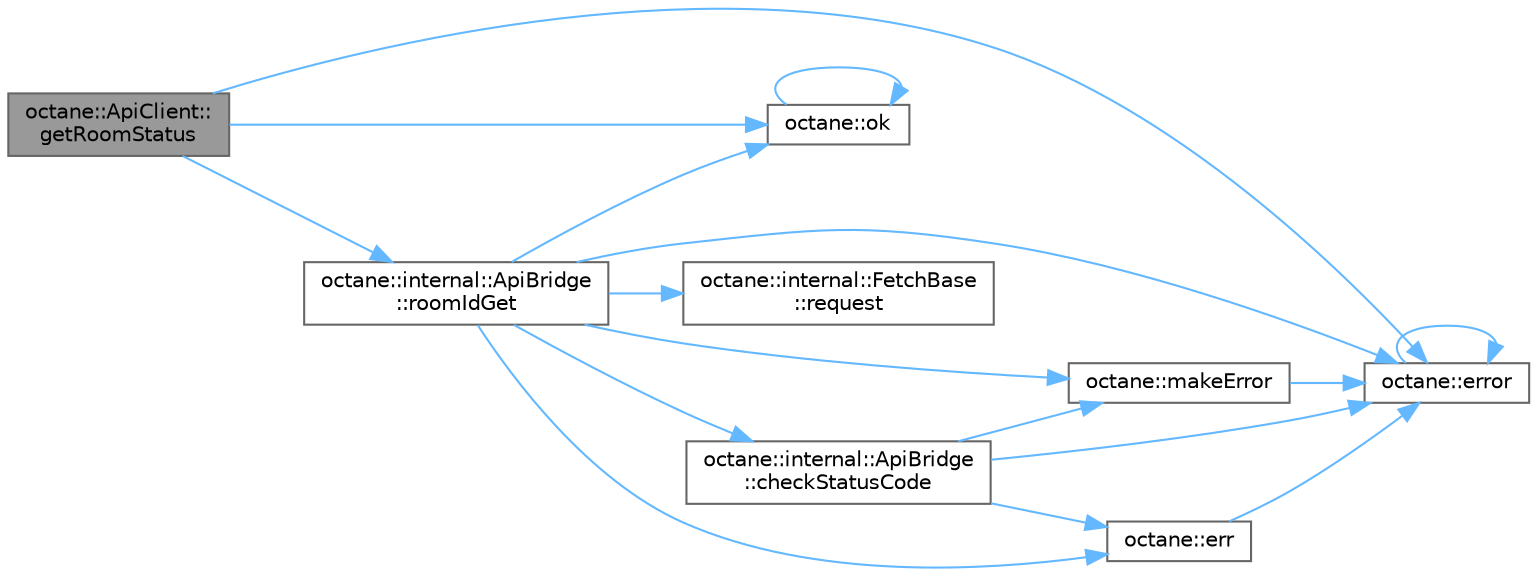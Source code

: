 digraph "octane::ApiClient::getRoomStatus"
{
 // LATEX_PDF_SIZE
  bgcolor="transparent";
  edge [fontname=Helvetica,fontsize=10,labelfontname=Helvetica,labelfontsize=10];
  node [fontname=Helvetica,fontsize=10,shape=box,height=0.2,width=0.4];
  rankdir="LR";
  Node1 [label="octane::ApiClient::\lgetRoomStatus",height=0.2,width=0.4,color="gray40", fillcolor="grey60", style="filled", fontcolor="black",tooltip="Get the room's status."];
  Node1 -> Node2 [color="steelblue1",style="solid"];
  Node2 [label="octane::error",height=0.2,width=0.4,color="grey40", fillcolor="white", style="filled",URL="$namespaceoctane.html#a11a1130b89597aa8ff1d5d8ca69d74ed",tooltip="Utility function used to construct quasi-normal state values."];
  Node2 -> Node2 [color="steelblue1",style="solid"];
  Node1 -> Node3 [color="steelblue1",style="solid"];
  Node3 [label="octane::ok",height=0.2,width=0.4,color="grey40", fillcolor="white", style="filled",URL="$namespaceoctane.html#a4278ebdd8868424048d63d57af2bc835",tooltip="Utitlity function used when the normal state type is _."];
  Node3 -> Node3 [color="steelblue1",style="solid"];
  Node1 -> Node4 [color="steelblue1",style="solid"];
  Node4 [label="octane::internal::ApiBridge\l::roomIdGet",height=0.2,width=0.4,color="grey40", fillcolor="white", style="filled",URL="$classoctane_1_1internal_1_1_api_bridge.html#afb7b22629f6212edad71b7289ddc6618",tooltip="use get method for /room/{id}"];
  Node4 -> Node5 [color="steelblue1",style="solid"];
  Node5 [label="octane::internal::ApiBridge\l::checkStatusCode",height=0.2,width=0.4,color="grey40", fillcolor="white", style="filled",URL="$classoctane_1_1internal_1_1_api_bridge.html#aaa70b8ad65c7537a11df3982d342b61f",tooltip="check if the given status code is 2xx"];
  Node5 -> Node6 [color="steelblue1",style="solid"];
  Node6 [label="octane::err",height=0.2,width=0.4,color="grey40", fillcolor="white", style="filled",URL="$namespaceoctane.html#a11bf84eb93d9625bf17de018e4491327",tooltip="Utility function to construct quasi-normal state values."];
  Node6 -> Node2 [color="steelblue1",style="solid"];
  Node5 -> Node2 [color="steelblue1",style="solid"];
  Node5 -> Node7 [color="steelblue1",style="solid"];
  Node7 [label="octane::makeError",height=0.2,width=0.4,color="grey40", fillcolor="white", style="filled",URL="$namespaceoctane.html#a508d9040da1bea287606313174f69cbc",tooltip="Utility function to create error response."];
  Node7 -> Node2 [color="steelblue1",style="solid"];
  Node4 -> Node6 [color="steelblue1",style="solid"];
  Node4 -> Node2 [color="steelblue1",style="solid"];
  Node4 -> Node7 [color="steelblue1",style="solid"];
  Node4 -> Node3 [color="steelblue1",style="solid"];
  Node4 -> Node8 [color="steelblue1",style="solid"];
  Node8 [label="octane::internal::FetchBase\l::request",height=0.2,width=0.4,color="grey40", fillcolor="white", style="filled",URL="$classoctane_1_1internal_1_1_fetch_base.html#a204cf835d57c87d11c39f35b1f757555",tooltip="APIへのボディ部を持たないリクエストを発行する。"];
}
